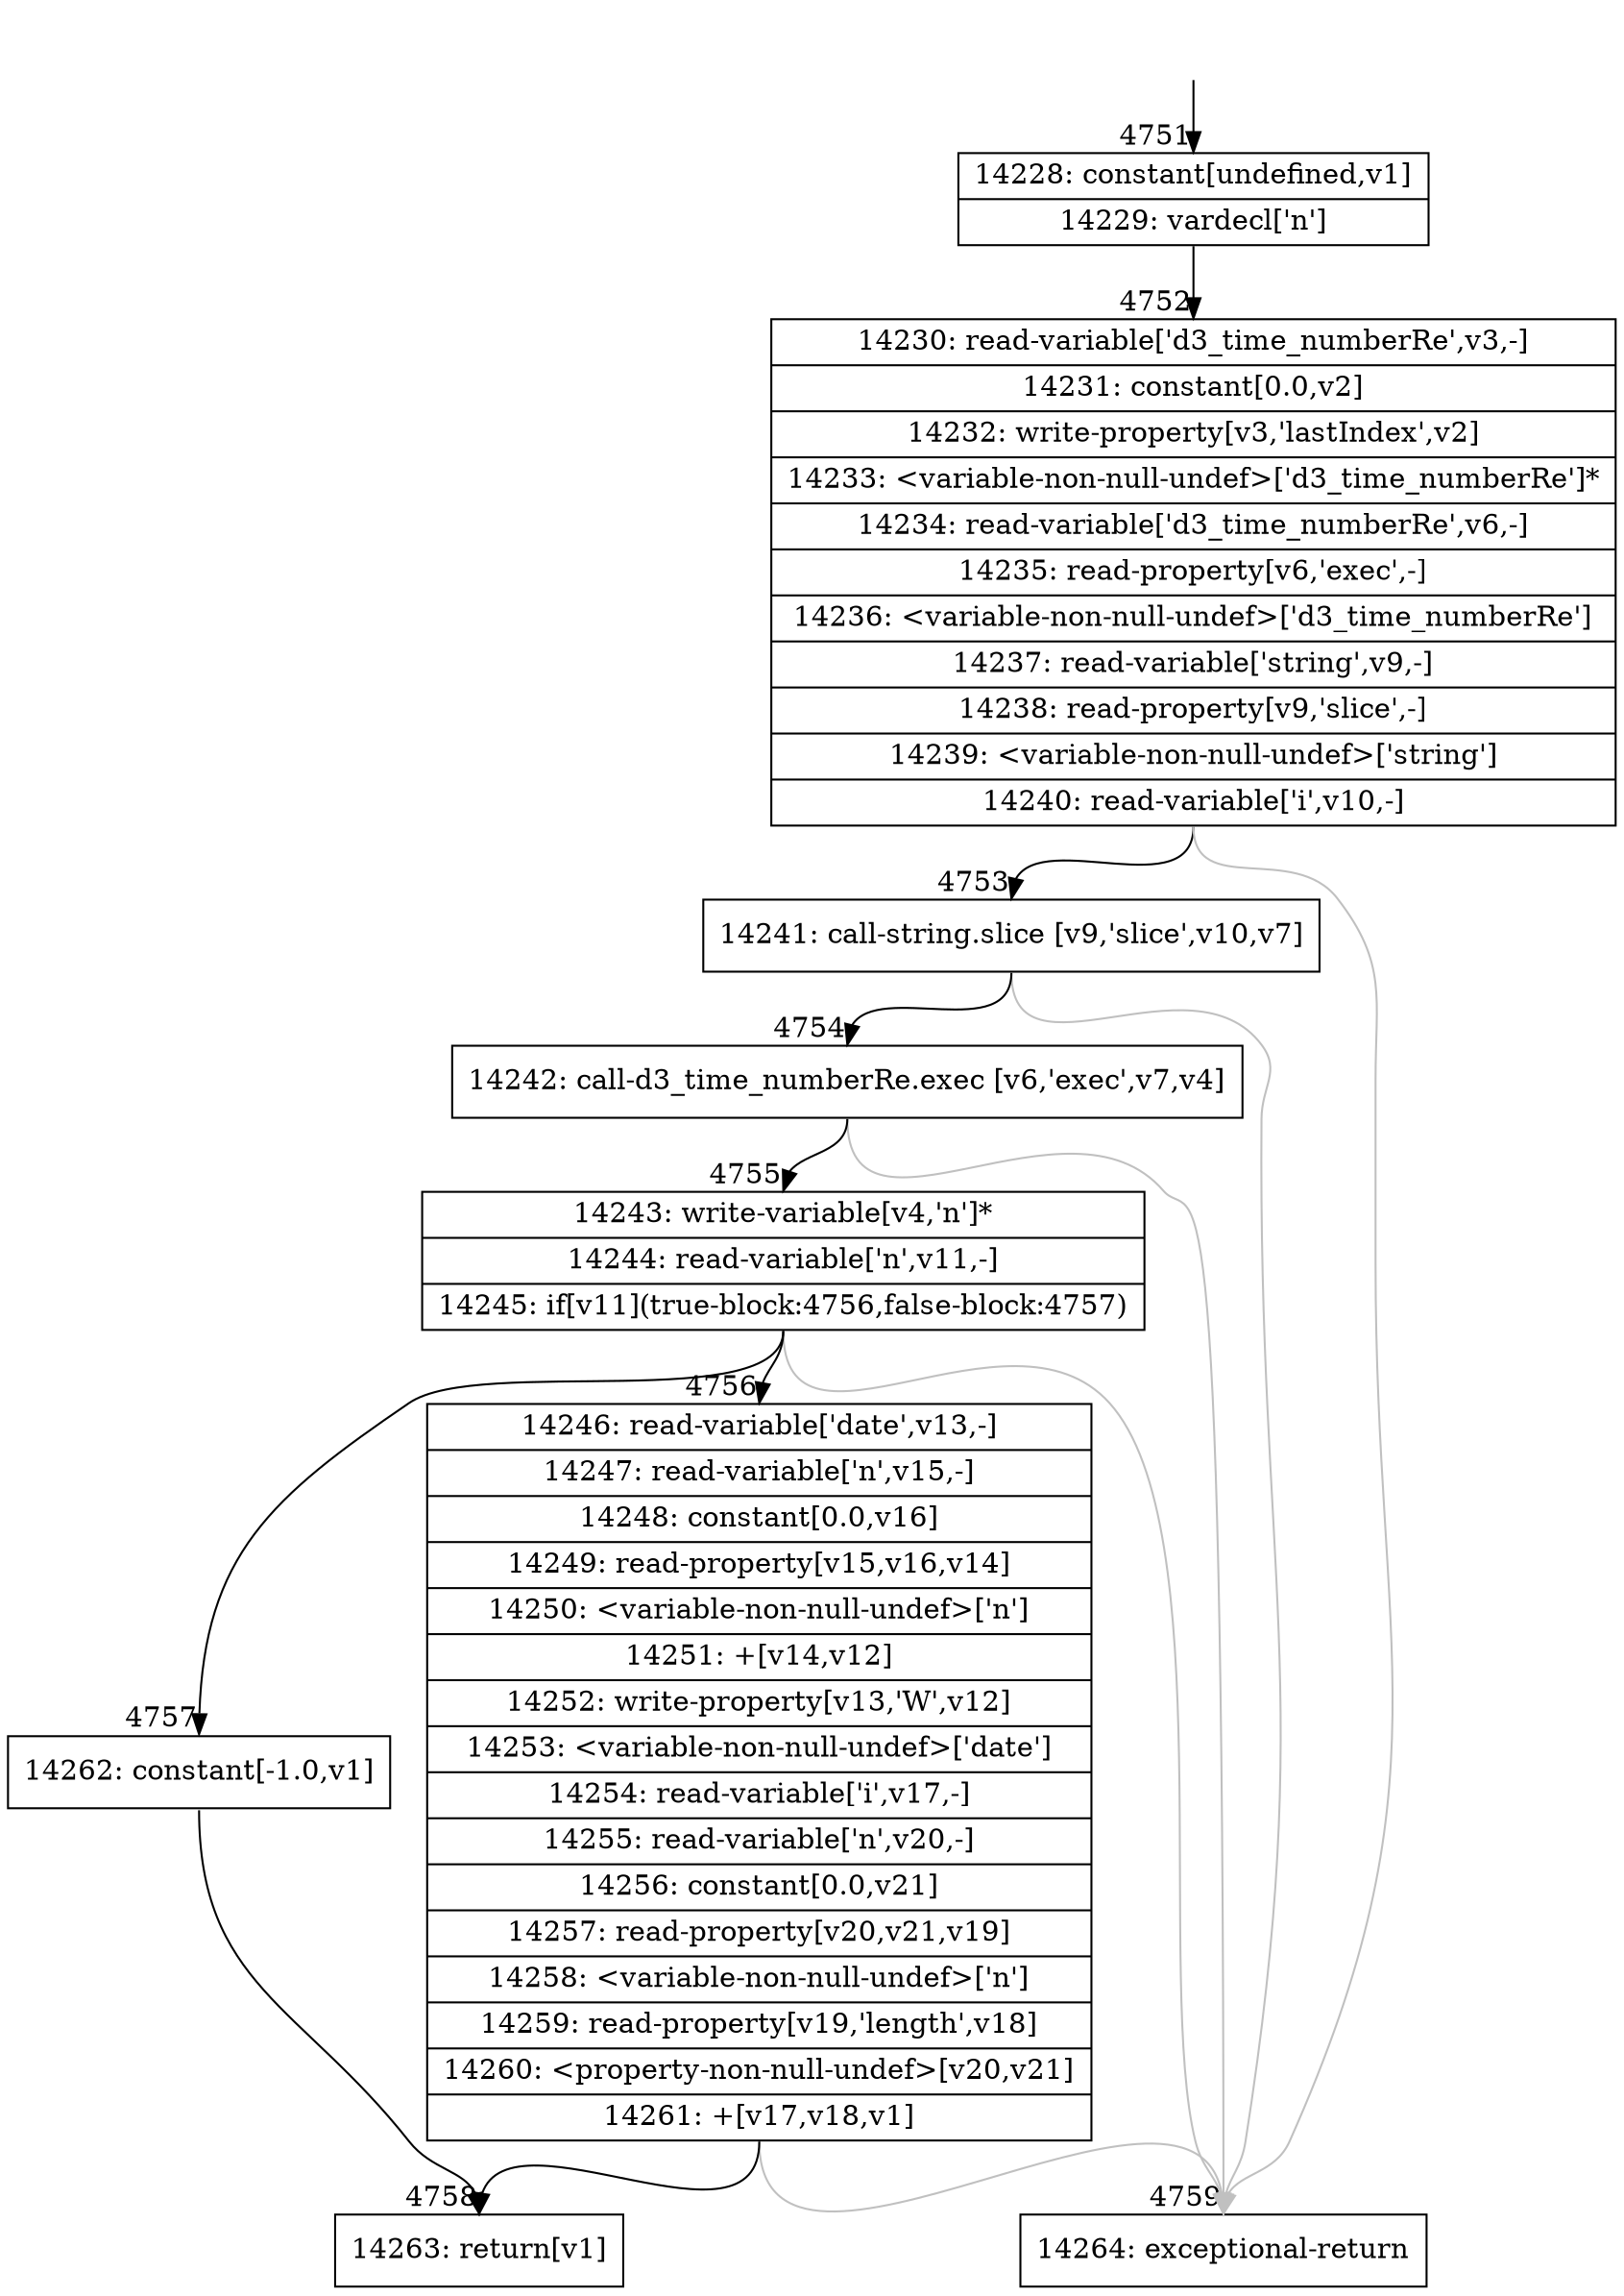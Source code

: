 digraph {
rankdir="TD"
BB_entry445[shape=none,label=""];
BB_entry445 -> BB4751 [tailport=s, headport=n, headlabel="    4751"]
BB4751 [shape=record label="{14228: constant[undefined,v1]|14229: vardecl['n']}" ] 
BB4751 -> BB4752 [tailport=s, headport=n, headlabel="      4752"]
BB4752 [shape=record label="{14230: read-variable['d3_time_numberRe',v3,-]|14231: constant[0.0,v2]|14232: write-property[v3,'lastIndex',v2]|14233: \<variable-non-null-undef\>['d3_time_numberRe']*|14234: read-variable['d3_time_numberRe',v6,-]|14235: read-property[v6,'exec',-]|14236: \<variable-non-null-undef\>['d3_time_numberRe']|14237: read-variable['string',v9,-]|14238: read-property[v9,'slice',-]|14239: \<variable-non-null-undef\>['string']|14240: read-variable['i',v10,-]}" ] 
BB4752 -> BB4753 [tailport=s, headport=n, headlabel="      4753"]
BB4752 -> BB4759 [tailport=s, headport=n, color=gray, headlabel="      4759"]
BB4753 [shape=record label="{14241: call-string.slice [v9,'slice',v10,v7]}" ] 
BB4753 -> BB4754 [tailport=s, headport=n, headlabel="      4754"]
BB4753 -> BB4759 [tailport=s, headport=n, color=gray]
BB4754 [shape=record label="{14242: call-d3_time_numberRe.exec [v6,'exec',v7,v4]}" ] 
BB4754 -> BB4755 [tailport=s, headport=n, headlabel="      4755"]
BB4754 -> BB4759 [tailport=s, headport=n, color=gray]
BB4755 [shape=record label="{14243: write-variable[v4,'n']*|14244: read-variable['n',v11,-]|14245: if[v11](true-block:4756,false-block:4757)}" ] 
BB4755 -> BB4756 [tailport=s, headport=n, headlabel="      4756"]
BB4755 -> BB4757 [tailport=s, headport=n, headlabel="      4757"]
BB4755 -> BB4759 [tailport=s, headport=n, color=gray]
BB4756 [shape=record label="{14246: read-variable['date',v13,-]|14247: read-variable['n',v15,-]|14248: constant[0.0,v16]|14249: read-property[v15,v16,v14]|14250: \<variable-non-null-undef\>['n']|14251: +[v14,v12]|14252: write-property[v13,'W',v12]|14253: \<variable-non-null-undef\>['date']|14254: read-variable['i',v17,-]|14255: read-variable['n',v20,-]|14256: constant[0.0,v21]|14257: read-property[v20,v21,v19]|14258: \<variable-non-null-undef\>['n']|14259: read-property[v19,'length',v18]|14260: \<property-non-null-undef\>[v20,v21]|14261: +[v17,v18,v1]}" ] 
BB4756 -> BB4758 [tailport=s, headport=n, headlabel="      4758"]
BB4756 -> BB4759 [tailport=s, headport=n, color=gray]
BB4757 [shape=record label="{14262: constant[-1.0,v1]}" ] 
BB4757 -> BB4758 [tailport=s, headport=n]
BB4758 [shape=record label="{14263: return[v1]}" ] 
BB4759 [shape=record label="{14264: exceptional-return}" ] 
//#$~ 2750
}

